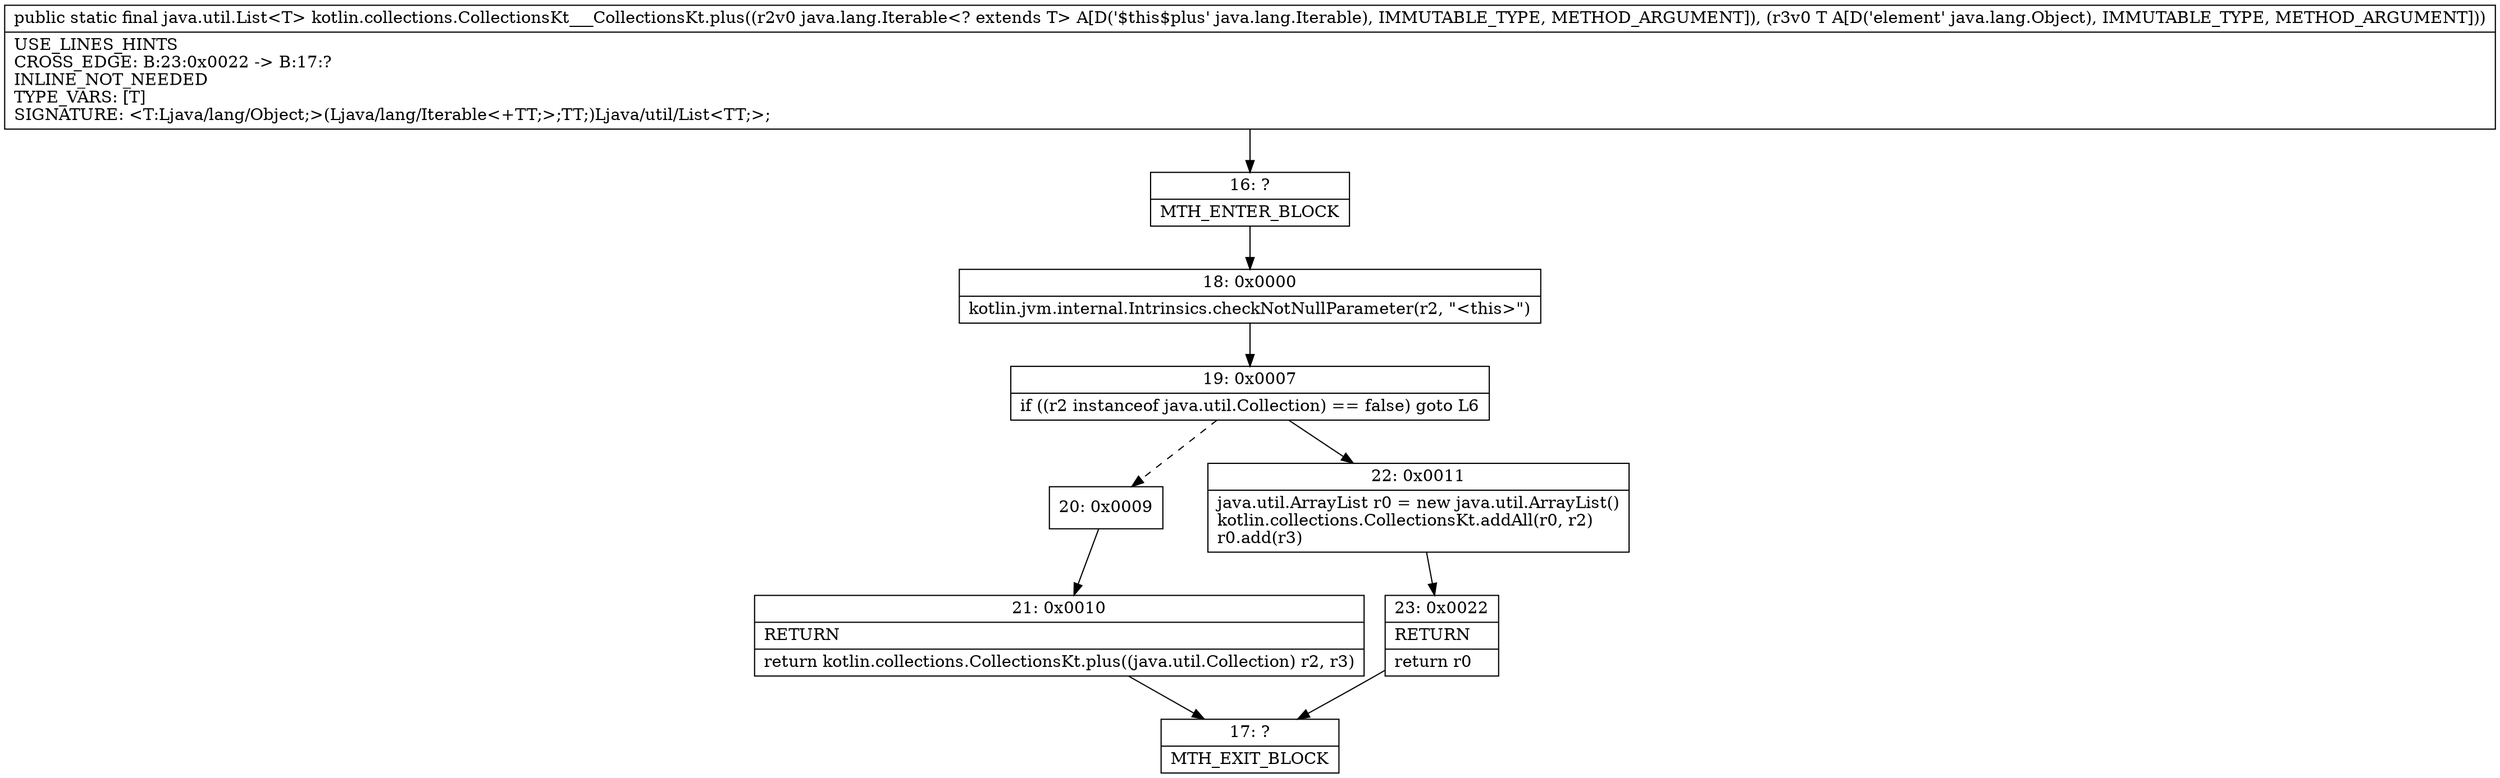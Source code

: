 digraph "CFG forkotlin.collections.CollectionsKt___CollectionsKt.plus(Ljava\/lang\/Iterable;Ljava\/lang\/Object;)Ljava\/util\/List;" {
Node_16 [shape=record,label="{16\:\ ?|MTH_ENTER_BLOCK\l}"];
Node_18 [shape=record,label="{18\:\ 0x0000|kotlin.jvm.internal.Intrinsics.checkNotNullParameter(r2, \"\<this\>\")\l}"];
Node_19 [shape=record,label="{19\:\ 0x0007|if ((r2 instanceof java.util.Collection) == false) goto L6\l}"];
Node_20 [shape=record,label="{20\:\ 0x0009}"];
Node_21 [shape=record,label="{21\:\ 0x0010|RETURN\l|return kotlin.collections.CollectionsKt.plus((java.util.Collection) r2, r3)\l}"];
Node_17 [shape=record,label="{17\:\ ?|MTH_EXIT_BLOCK\l}"];
Node_22 [shape=record,label="{22\:\ 0x0011|java.util.ArrayList r0 = new java.util.ArrayList()\lkotlin.collections.CollectionsKt.addAll(r0, r2)\lr0.add(r3)\l}"];
Node_23 [shape=record,label="{23\:\ 0x0022|RETURN\l|return r0\l}"];
MethodNode[shape=record,label="{public static final java.util.List\<T\> kotlin.collections.CollectionsKt___CollectionsKt.plus((r2v0 java.lang.Iterable\<? extends T\> A[D('$this$plus' java.lang.Iterable), IMMUTABLE_TYPE, METHOD_ARGUMENT]), (r3v0 T A[D('element' java.lang.Object), IMMUTABLE_TYPE, METHOD_ARGUMENT]))  | USE_LINES_HINTS\lCROSS_EDGE: B:23:0x0022 \-\> B:17:?\lINLINE_NOT_NEEDED\lTYPE_VARS: [T]\lSIGNATURE: \<T:Ljava\/lang\/Object;\>(Ljava\/lang\/Iterable\<+TT;\>;TT;)Ljava\/util\/List\<TT;\>;\l}"];
MethodNode -> Node_16;Node_16 -> Node_18;
Node_18 -> Node_19;
Node_19 -> Node_20[style=dashed];
Node_19 -> Node_22;
Node_20 -> Node_21;
Node_21 -> Node_17;
Node_22 -> Node_23;
Node_23 -> Node_17;
}

